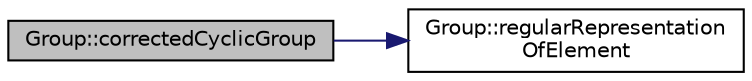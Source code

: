 digraph "Group::correctedCyclicGroup"
{
  edge [fontname="Helvetica",fontsize="10",labelfontname="Helvetica",labelfontsize="10"];
  node [fontname="Helvetica",fontsize="10",shape=record];
  rankdir="LR";
  Node1 [label="Group::correctedCyclicGroup",height=0.2,width=0.4,color="black", fillcolor="grey75", style="filled", fontcolor="black"];
  Node1 -> Node2 [color="midnightblue",fontsize="10",style="solid",fontname="Helvetica"];
  Node2 [label="Group::regularRepresentation\lOfElement",height=0.2,width=0.4,color="black", fillcolor="white", style="filled",URL="$classGroup.html#a8ef265d866d8946a711790c3d010372d"];
}

